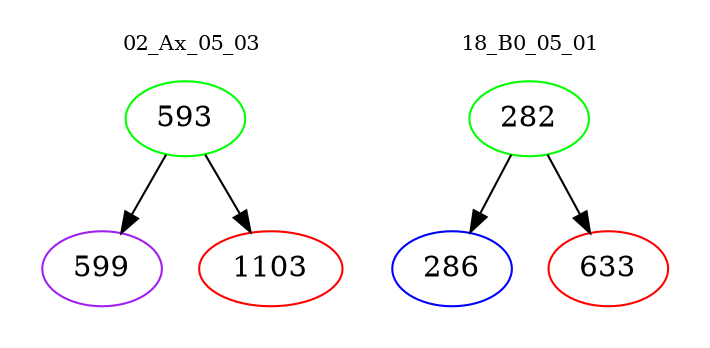 digraph{
subgraph cluster_0 {
color = white
label = "02_Ax_05_03";
fontsize=10;
T0_593 [label="593", color="green"]
T0_593 -> T0_599 [color="black"]
T0_599 [label="599", color="purple"]
T0_593 -> T0_1103 [color="black"]
T0_1103 [label="1103", color="red"]
}
subgraph cluster_1 {
color = white
label = "18_B0_05_01";
fontsize=10;
T1_282 [label="282", color="green"]
T1_282 -> T1_286 [color="black"]
T1_286 [label="286", color="blue"]
T1_282 -> T1_633 [color="black"]
T1_633 [label="633", color="red"]
}
}
